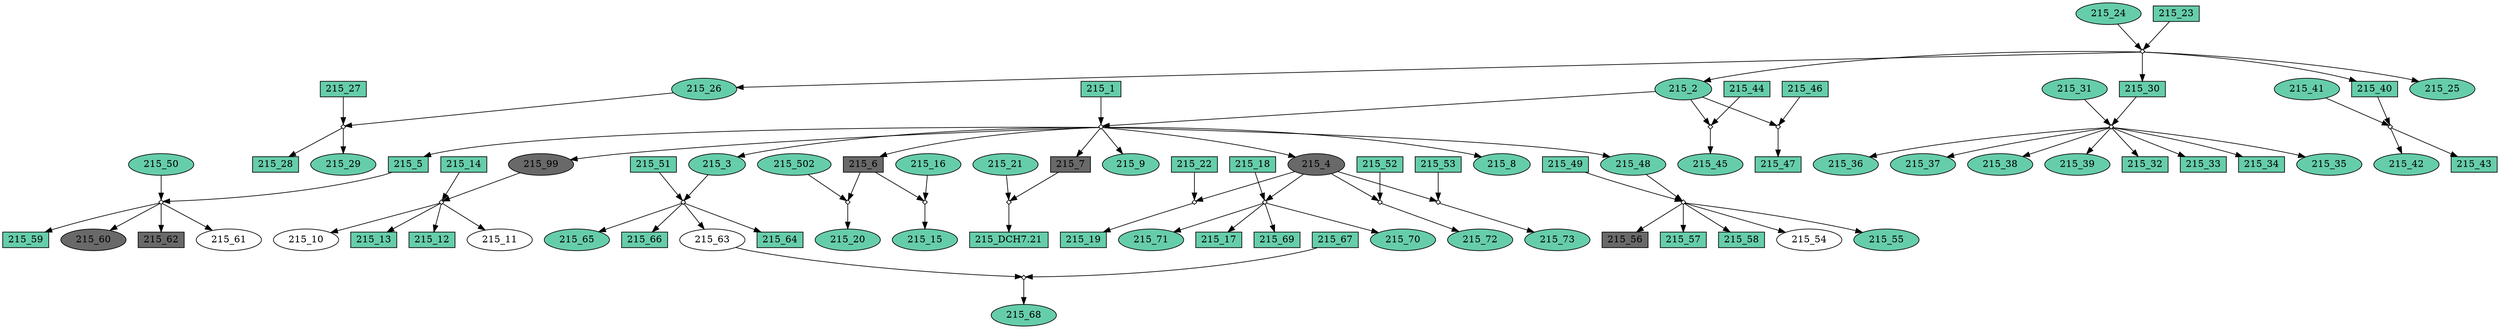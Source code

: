 digraph {
	"215_59" [shape=box fillcolor=aquamarine3 fontcolor=black height=0.3 regular=0 shape=box style=filled width=0.5]
	"215_5x215_50" -> "215_59"
	"215_59" [shape=box fillcolor=aquamarine3 fontcolor=black height=0.3 regular=0 shape=box style=filled width=0.5]
	"215_60" [shape=box fillcolor=dimgrey fontcolor=black height=0.3 regular=0 shape=ellipse style=filled width=0.5]
	"215_5x215_50" -> "215_60"
	"215_62" [shape=box fillcolor=dimgrey fontcolor=black height=0.3 regular=0 shape=box style=filled width=0.5]
	"215_5x215_50" -> "215_62"
	"215_10" [shape=box fillcolor=white fontcolor=black height=0.3 regular=0 shape=ellipse style=filled width=0.5]
	"215_14x215_99" -> "215_10"
	"215_54" [shape=box fillcolor=white fontcolor=black height=0.3 regular=0 shape=ellipse style=filled width=0.5]
	"215_49x215_48" -> "215_54"
	"215_63" [shape=box fillcolor=white fontcolor=black height=0.3 regular=0 shape=ellipse style=filled width=0.5]
	"215_51x215_3" -> "215_63"
	"215_63" -> "215_67x215_63"
	"215_99" [shape=box fillcolor=dimgrey fontcolor=black height=0.3 regular=0 shape=ellipse style=filled width=0.5]
	"215_1x215_2" -> "215_99"
	"215_99" -> "215_14x215_99"
	"215_22" [shape=box fillcolor=aquamarine3 fontcolor=black height=0.3 regular=0 shape=box style=filled width=0.5]
	"215_22" -> "215_22x215_4"
	"215_21" [shape=box fillcolor=aquamarine3 fontcolor=black height=0.3 regular=0 shape=ellipse style=filled width=0.5]
	"215_21" -> "215_7x215_21"
	"215_20" [shape=box fillcolor=aquamarine3 fontcolor=black height=0.3 regular=0 shape=ellipse style=filled width=0.5]
	"215_6x215_502" -> "215_20"
	"215_19" [shape=box fillcolor=aquamarine3 fontcolor=black height=0.3 regular=0 shape=box style=filled width=0.5]
	"215_22x215_4" -> "215_19"
	"215_18" [shape=box fillcolor=aquamarine3 fontcolor=black height=0.3 regular=0 shape=box style=filled width=0.5]
	"215_18" -> "215_18x215_4"
	"215_17" [shape=box fillcolor=aquamarine3 fontcolor=black height=0.3 regular=0 shape=box style=filled width=0.5]
	"215_18x215_4" -> "215_17"
	"215_16" [shape=box fillcolor=aquamarine3 fontcolor=black height=0.3 regular=0 shape=ellipse style=filled width=0.5]
	"215_16" -> "215_6x215_16"
	"215_15" [shape=box fillcolor=aquamarine3 fontcolor=black height=0.3 regular=0 shape=ellipse style=filled width=0.5]
	"215_6x215_16" -> "215_15"
	"215_14" [shape=box fillcolor=aquamarine3 fontcolor=black height=0.3 regular=0 shape=box style=filled width=0.5]
	"215_14" -> "215_14x215_99"
	"215_13" [shape=box fillcolor=aquamarine3 fontcolor=black height=0.3 regular=0 shape=box style=filled width=0.5]
	"215_14x215_99" -> "215_13"
	"215_12" [shape=box fillcolor=aquamarine3 fontcolor=black height=0.3 regular=0 shape=box style=filled width=0.5]
	"215_14x215_99" -> "215_12"
	"215_11" [shape=box fillcolor=white fontcolor=black height=0.3 regular=0 shape=ellipse style=filled width=0.5]
	"215_14x215_99" -> "215_11"
	"215_9" [shape=box fillcolor=aquamarine3 fontcolor=black height=0.3 regular=0 shape=ellipse style=filled width=0.5]
	"215_1x215_2" -> "215_9"
	"215_8" [shape=box fillcolor=aquamarine3 fontcolor=black height=0.3 regular=0 shape=ellipse style=filled width=0.5]
	"215_1x215_2" -> "215_8"
	"215_7" [shape=box fillcolor=dimgrey fontcolor=black height=0.3 regular=0 shape=box style=filled width=0.5]
	"215_1x215_2" -> "215_7"
	"215_7" -> "215_7x215_21"
	"215_6" [shape=box fillcolor=dimgrey fontcolor=black height=0.3 regular=0 shape=box style=filled width=0.5]
	"215_1x215_2" -> "215_6"
	"215_6" -> "215_6x215_502"
	"215_6" -> "215_6x215_16"
	"215_5" [shape=box fillcolor=aquamarine3 fontcolor=black height=0.3 regular=0 shape=box style=filled width=0.5]
	"215_1x215_2" -> "215_5"
	"215_5" -> "215_5x215_50"
	"215_4" [shape=box fillcolor=dimgrey fontcolor=black height=0.3 regular=0 shape=ellipse style=filled width=0.5]
	"215_1x215_2" -> "215_4"
	"215_4" -> "215_22x215_4"
	"215_4" -> "215_18x215_4"
	"215_4" -> "215_52x215_4"
	"215_4" -> "215_53x215_4"
	"215_3" [shape=box fillcolor=aquamarine3 fontcolor=black height=0.3 regular=0 shape=ellipse style=filled width=0.5]
	"215_1x215_2" -> "215_3"
	"215_3" -> "215_51x215_3"
	"215_2" [shape=box fillcolor=aquamarine3 fontcolor=black height=0.3 regular=0 shape=ellipse style=filled width=0.5]
	"215_23x215_24" -> "215_2"
	"215_2" -> "215_1x215_2"
	"215_2" -> "215_44x215_2"
	"215_2" -> "215_46x215_2"
	"215_1" [shape=box fillcolor=aquamarine3 fontcolor=black height=0.3 regular=0 shape=box style=filled width=0.5]
	"215_1" -> "215_1x215_2"
	"215_44" [shape=box fillcolor=aquamarine3 fontcolor=black height=0.3 regular=0 shape=box style=filled width=0.5]
	"215_44" -> "215_44x215_2"
	"215_24" [shape=box fillcolor=aquamarine3 fontcolor=black height=0.3 regular=0 shape=ellipse style=filled width=0.5]
	"215_24" -> "215_23x215_24"
	"215_23" [shape=box fillcolor=aquamarine3 fontcolor=black height=0.3 regular=0 shape=box style=filled width=0.5]
	"215_23" -> "215_23x215_24"
	"215_25" [shape=box fillcolor=aquamarine3 fontcolor=black height=0.3 regular=0 shape=ellipse style=filled width=0.5]
	"215_23x215_24" -> "215_25"
	"215_26" [shape=box fillcolor=aquamarine3 fontcolor=black height=0.3 regular=0 shape=ellipse style=filled width=0.5]
	"215_23x215_24" -> "215_26"
	"215_26" -> "215_27x215_26"
	"215_30" [shape=box fillcolor=aquamarine3 fontcolor=black height=0.3 regular=0 shape=box style=filled width=0.5]
	"215_23x215_24" -> "215_30"
	"215_30" -> "215_30x215_31"
	"215_40" [shape=box fillcolor=aquamarine3 fontcolor=black height=0.3 regular=0 shape=box style=filled width=0.5]
	"215_23x215_24" -> "215_40"
	"215_40" -> "215_40x215_41"
	"215_27" [shape=box fillcolor=aquamarine3 fontcolor=black height=0.3 regular=0 shape=box style=filled width=0.5]
	"215_27" -> "215_27x215_26"
	"215_28" [shape=box fillcolor=aquamarine3 fontcolor=black height=0.3 regular=0 shape=box style=filled width=0.5]
	"215_27x215_26" -> "215_28"
	"215_29" [shape=box fillcolor=aquamarine3 fontcolor=black height=0.3 regular=0 shape=ellipse style=filled width=0.5]
	"215_27x215_26" -> "215_29"
	"215_31" [shape=box fillcolor=aquamarine3 fontcolor=black height=0.3 regular=0 shape=ellipse style=filled width=0.5]
	"215_31" -> "215_30x215_31"
	"215_32" [shape=box fillcolor=aquamarine3 fontcolor=black height=0.3 regular=0 shape=box style=filled width=0.5]
	"215_30x215_31" -> "215_32"
	"215_33" [shape=box fillcolor=aquamarine3 fontcolor=black height=0.3 regular=0 shape=box style=filled width=0.5]
	"215_30x215_31" -> "215_33"
	"215_34" [shape=box fillcolor=aquamarine3 fontcolor=black height=0.3 regular=0 shape=box style=filled width=0.5]
	"215_30x215_31" -> "215_34"
	"215_35" [shape=box fillcolor=aquamarine3 fontcolor=black height=0.3 regular=0 shape=ellipse style=filled width=0.5]
	"215_30x215_31" -> "215_35"
	"215_36" [shape=box fillcolor=aquamarine3 fontcolor=black height=0.3 regular=0 shape=ellipse style=filled width=0.5]
	"215_30x215_31" -> "215_36"
	"215_37" [shape=box fillcolor=aquamarine3 fontcolor=black height=0.3 regular=0 shape=ellipse style=filled width=0.5]
	"215_30x215_31" -> "215_37"
	"215_38" [shape=box fillcolor=aquamarine3 fontcolor=black height=0.3 regular=0 shape=ellipse style=filled width=0.5]
	"215_30x215_31" -> "215_38"
	"215_39" [shape=box fillcolor=aquamarine3 fontcolor=black height=0.3 regular=0 shape=ellipse style=filled width=0.5]
	"215_30x215_31" -> "215_39"
	"215_41" [shape=box fillcolor=aquamarine3 fontcolor=black height=0.3 regular=0 shape=ellipse style=filled width=0.5]
	"215_41" -> "215_40x215_41"
	"215_42" [shape=box fillcolor=aquamarine3 fontcolor=black height=0.3 regular=0 shape=ellipse style=filled width=0.5]
	"215_40x215_41" -> "215_42"
	"215_43" [shape=box fillcolor=aquamarine3 fontcolor=black height=0.3 regular=0 shape=box style=filled width=0.5]
	"215_40x215_41" -> "215_43"
	"215_45" [shape=box fillcolor=aquamarine3 fontcolor=black height=0.3 regular=0 shape=ellipse style=filled width=0.5]
	"215_44x215_2" -> "215_45"
	"215_46" [shape=box fillcolor=aquamarine3 fontcolor=black height=0.3 regular=0 shape=box style=filled width=0.5]
	"215_46" -> "215_46x215_2"
	"215_47" [shape=box fillcolor=aquamarine3 fontcolor=black height=0.3 regular=0 shape=box style=filled width=0.5]
	"215_46x215_2" -> "215_47"
	"215_51" [shape=box fillcolor=aquamarine3 fontcolor=black height=0.3 regular=0 shape=box style=filled width=0.5]
	"215_51" -> "215_51x215_3"
	"215_64" [shape=box fillcolor=aquamarine3 fontcolor=black height=0.3 regular=0 shape=box style=filled width=0.5]
	"215_51x215_3" -> "215_64"
	"215_65" [shape=box fillcolor=aquamarine3 fontcolor=black height=0.3 regular=0 shape=ellipse style=filled width=0.5]
	"215_51x215_3" -> "215_65"
	"215_66" [shape=box fillcolor=aquamarine3 fontcolor=black height=0.3 regular=0 shape=box style=filled width=0.5]
	"215_51x215_3" -> "215_66"
	"215_67" [shape=box fillcolor=aquamarine3 fontcolor=black height=0.3 regular=0 shape=box style=filled width=0.5]
	"215_67" -> "215_67x215_63"
	"215_68" [shape=box fillcolor=aquamarine3 fontcolor=black height=0.3 regular=0 shape=ellipse style=filled width=0.5]
	"215_67x215_63" -> "215_68"
	"215_50" [shape=box fillcolor=aquamarine3 fontcolor=black height=0.3 regular=0 shape=ellipse style=filled width=0.5]
	"215_50" -> "215_5x215_50"
	"215_61" [shape=box fillcolor=white fontcolor=black height=0.3 regular=0 shape=ellipse style=filled width=0.5]
	"215_5x215_50" -> "215_61"
	"215_69" [shape=box fillcolor=aquamarine3 fontcolor=black height=0.3 regular=0 shape=box style=filled width=0.5]
	"215_18x215_4" -> "215_69"
	"215_70" [shape=box fillcolor=aquamarine3 fontcolor=black height=0.3 regular=0 shape=ellipse style=filled width=0.5]
	"215_18x215_4" -> "215_70"
	"215_71" [shape=box fillcolor=aquamarine3 fontcolor=black height=0.3 regular=0 shape=ellipse style=filled width=0.5]
	"215_18x215_4" -> "215_71"
	"215_52" [shape=box fillcolor=aquamarine3 fontcolor=black height=0.3 regular=0 shape=box style=filled width=0.5]
	"215_52" -> "215_52x215_4"
	"215_53" [shape=box fillcolor=aquamarine3 fontcolor=black height=0.3 regular=0 shape=box style=filled width=0.5]
	"215_53" -> "215_53x215_4"
	"215_72" [shape=box fillcolor=aquamarine3 fontcolor=black height=0.3 regular=0 shape=ellipse style=filled width=0.5]
	"215_52x215_4" -> "215_72"
	"215_73" [shape=box fillcolor=aquamarine3 fontcolor=black height=0.3 regular=0 shape=ellipse style=filled width=0.5]
	"215_53x215_4" -> "215_73"
	"215_48" [shape=box fillcolor=aquamarine3 fontcolor=black height=0.3 regular=0 shape=ellipse style=filled width=0.5]
	"215_1x215_2" -> "215_48"
	"215_48" -> "215_49x215_48"
	"215_49" [shape=box fillcolor=aquamarine3 fontcolor=black height=0.3 regular=0 shape=box style=filled width=0.5]
	"215_49" -> "215_49x215_48"
	"215_55" [shape=box fillcolor=aquamarine3 fontcolor=black height=0.3 regular=0 shape=ellipse style=filled width=0.5]
	"215_49x215_48" -> "215_55"
	"215_56" [shape=box fillcolor=dimgrey fontcolor=black height=0.3 regular=0 shape=box style=filled width=0.5]
	"215_49x215_48" -> "215_56"
	"215_57" [shape=box fillcolor=aquamarine3 fontcolor=black height=0.3 regular=0 shape=box style=filled width=0.5]
	"215_49x215_48" -> "215_57"
	"215_58" [shape=box fillcolor=aquamarine3 fontcolor=black height=0.3 regular=0 shape=box style=filled width=0.5]
	"215_49x215_48" -> "215_58"
	"215_DCH7.21" [shape=box fillcolor=aquamarine3 fontcolor=black height=0.3 regular=0 shape=polygon style=filled width=0.5]
	"215_7x215_21" -> "215_DCH7.21"
	"215_502" [shape=box fillcolor=aquamarine3 fontcolor=black height=0.3 regular=0 shape=ellipse style=filled width=0.5]
	"215_502" -> "215_6x215_502"
	"215_44x215_2" [label="" height=.1 shape=diamond width=.1]
	"215_40x215_41" [label="" height=.1 shape=diamond width=.1]
	"215_6x215_502" [label="" height=.1 shape=diamond width=.1]
	"215_6x215_16" [label="" height=.1 shape=diamond width=.1]
	"215_51x215_3" [label="" height=.1 shape=diamond width=.1]
	"215_27x215_26" [label="" height=.1 shape=diamond width=.1]
	"215_14x215_99" [label="" height=.1 shape=diamond width=.1]
	"215_52x215_4" [label="" height=.1 shape=diamond width=.1]
	"215_53x215_4" [label="" height=.1 shape=diamond width=.1]
	"215_23x215_24" [label="" height=.1 shape=diamond width=.1]
	"215_49x215_48" [label="" height=.1 shape=diamond width=.1]
	"215_1x215_2" [label="" height=.1 shape=diamond width=.1]
	"215_46x215_2" [label="" height=.1 shape=diamond width=.1]
	"215_30x215_31" [label="" height=.1 shape=diamond width=.1]
	"215_67x215_63" [label="" height=.1 shape=diamond width=.1]
	"215_18x215_4" [label="" height=.1 shape=diamond width=.1]
	"215_22x215_4" [label="" height=.1 shape=diamond width=.1]
	"215_7x215_21" [label="" height=.1 shape=diamond width=.1]
	"215_5x215_50" [label="" height=.1 shape=diamond width=.1]
}
